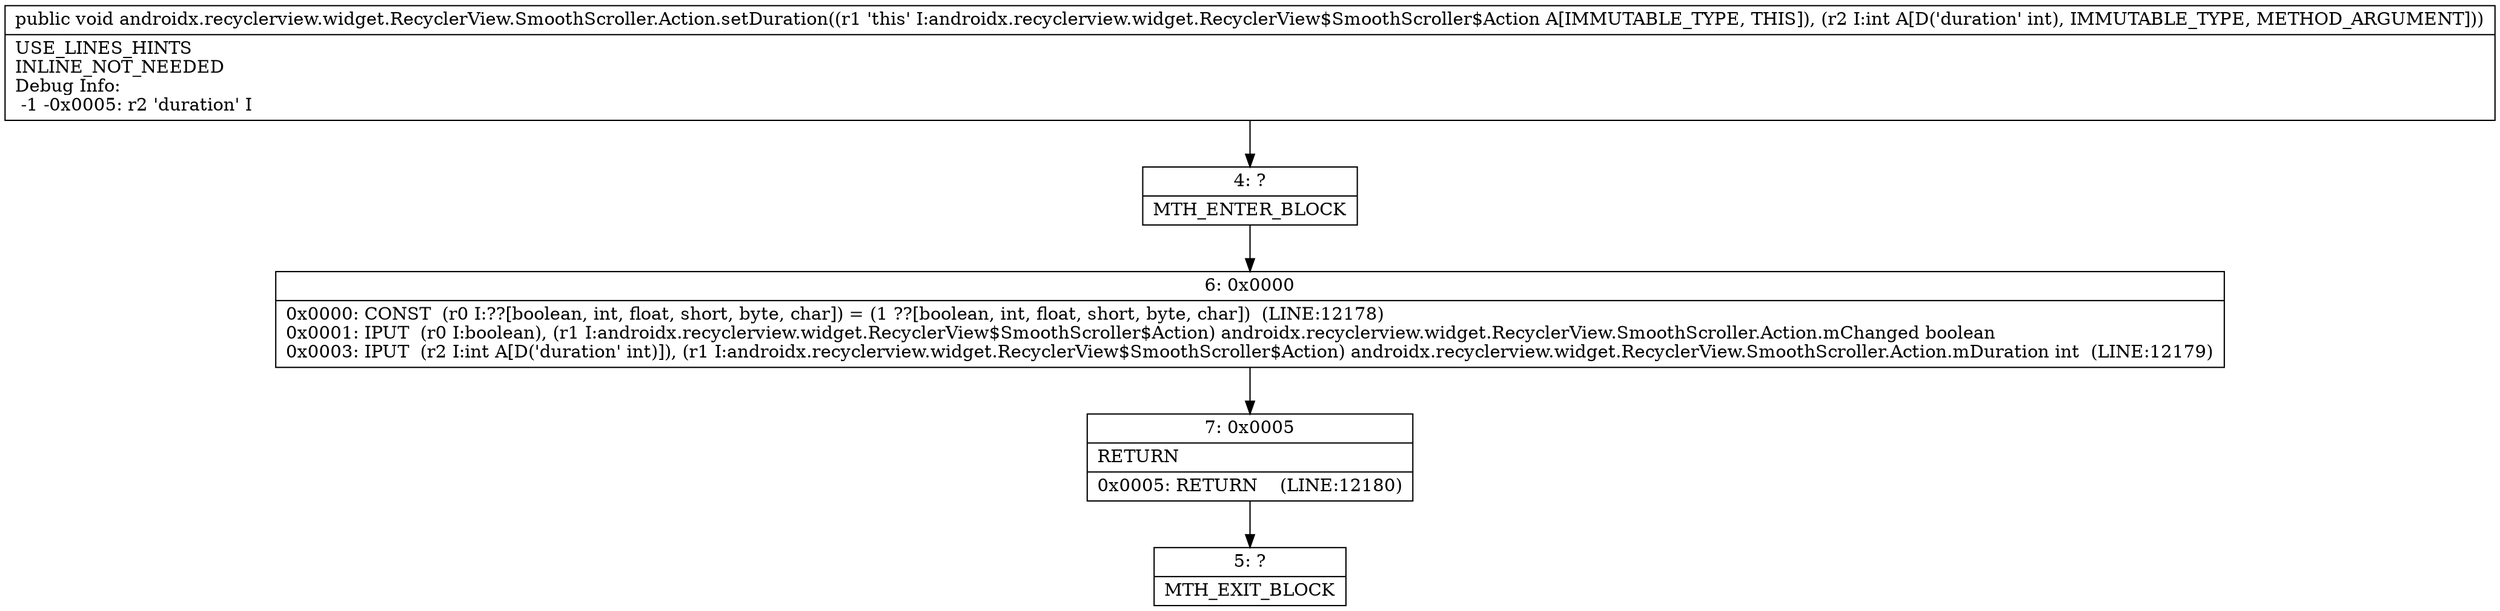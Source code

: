 digraph "CFG forandroidx.recyclerview.widget.RecyclerView.SmoothScroller.Action.setDuration(I)V" {
Node_4 [shape=record,label="{4\:\ ?|MTH_ENTER_BLOCK\l}"];
Node_6 [shape=record,label="{6\:\ 0x0000|0x0000: CONST  (r0 I:??[boolean, int, float, short, byte, char]) = (1 ??[boolean, int, float, short, byte, char])  (LINE:12178)\l0x0001: IPUT  (r0 I:boolean), (r1 I:androidx.recyclerview.widget.RecyclerView$SmoothScroller$Action) androidx.recyclerview.widget.RecyclerView.SmoothScroller.Action.mChanged boolean \l0x0003: IPUT  (r2 I:int A[D('duration' int)]), (r1 I:androidx.recyclerview.widget.RecyclerView$SmoothScroller$Action) androidx.recyclerview.widget.RecyclerView.SmoothScroller.Action.mDuration int  (LINE:12179)\l}"];
Node_7 [shape=record,label="{7\:\ 0x0005|RETURN\l|0x0005: RETURN    (LINE:12180)\l}"];
Node_5 [shape=record,label="{5\:\ ?|MTH_EXIT_BLOCK\l}"];
MethodNode[shape=record,label="{public void androidx.recyclerview.widget.RecyclerView.SmoothScroller.Action.setDuration((r1 'this' I:androidx.recyclerview.widget.RecyclerView$SmoothScroller$Action A[IMMUTABLE_TYPE, THIS]), (r2 I:int A[D('duration' int), IMMUTABLE_TYPE, METHOD_ARGUMENT]))  | USE_LINES_HINTS\lINLINE_NOT_NEEDED\lDebug Info:\l  \-1 \-0x0005: r2 'duration' I\l}"];
MethodNode -> Node_4;Node_4 -> Node_6;
Node_6 -> Node_7;
Node_7 -> Node_5;
}

